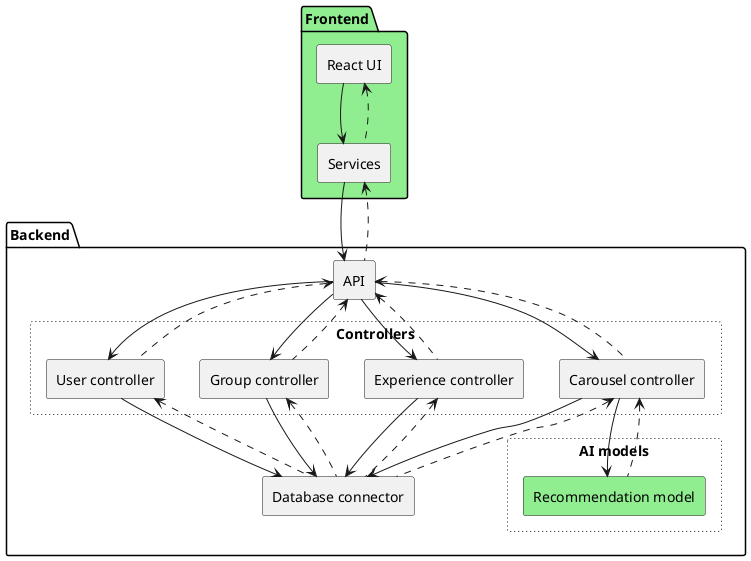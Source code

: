@startuml Component

package "Backend" as backend {
  rectangle "API" as api
  rectangle "Controllers" as controllers #line.dotted {
    rectangle "Carousel controller" as carousel_controller
    rectangle "Experience controller" as experience_controller
    rectangle "Group controller" as group_controller
    rectangle "User controller" as user_controller
  }
  rectangle "AI models" as ai_models #line.dotted {
    rectangle "Recommendation model" as recommendation_model #LightGreen
  }
  rectangle "Database connector" as database_connector

  api --> carousel_controller
  api <.. carousel_controller
  api --> experience_controller
  api <.. experience_controller
  api --> group_controller
  api <.. group_controller
  api --> user_controller
  api <.. user_controller
  
  carousel_controller --> recommendation_model
  carousel_controller <.. recommendation_model

  carousel_controller --> database_connector
  carousel_controller <.. database_connector
  experience_controller --> database_connector
  experience_controller <.. database_connector
  group_controller --> database_connector
  group_controller <.. database_connector
  user_controller --> database_connector
  user_controller <.. database_connector
}

package "Frontend" as frontend #LightGreen {
  rectangle "React UI" as react_ui
  rectangle "Services" as services

  react_ui --> services
  react_ui <.. services
}

services --> api
services <.. api

@enduml
